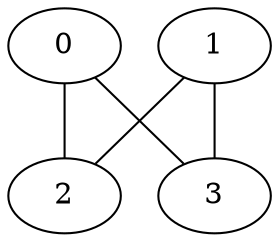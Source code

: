 graph "sampletest150-mod5_image4.bmp" {
	0	 [type=corner,
		x=490,
		y=27];
	2	 [type=corner,
		x=495,
		y=470];
	0 -- 2	 [angle0="1.56",
		frequency=1,
		type0=line];
	3	 [type=corner,
		x=30,
		y=24];
	0 -- 3	 [angle0=".01",
		frequency=1,
		type0=line];
	1	 [type=corner,
		x=28,
		y=463];
	1 -- 2	 [angle0=".01",
		frequency=1,
		type0=line];
	1 -- 3	 [angle0="-1.57",
		frequency=1,
		type0=line];
}
